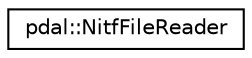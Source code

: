 digraph "Graphical Class Hierarchy"
{
  edge [fontname="Helvetica",fontsize="10",labelfontname="Helvetica",labelfontsize="10"];
  node [fontname="Helvetica",fontsize="10",shape=record];
  rankdir="LR";
  Node1 [label="pdal::NitfFileReader",height=0.2,width=0.4,color="black", fillcolor="white", style="filled",URL="$classpdal_1_1NitfFileReader.html"];
}
